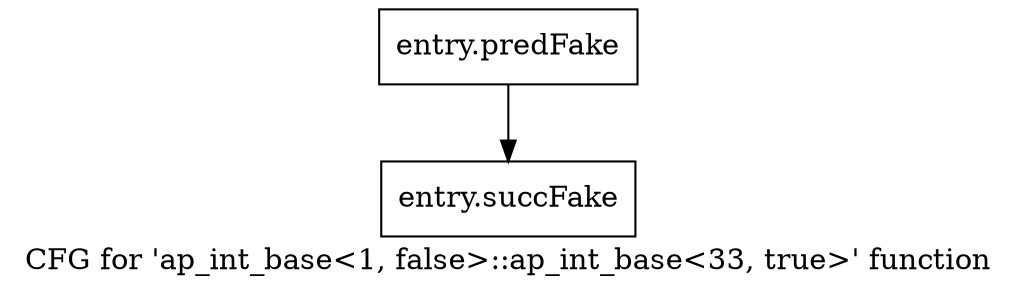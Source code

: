 digraph "CFG for 'ap_int_base\<1, false\>::ap_int_base\<33, true\>' function" {
	label="CFG for 'ap_int_base\<1, false\>::ap_int_base\<33, true\>' function";

	Node0x58dbc90 [shape=record,filename="",linenumber="",label="{entry.predFake}"];
	Node0x58dbc90 -> Node0x5adf5a0[ callList="" memoryops="" filename="/home/omerfaruk/tools/Xilinx/Vitis_HLS/2023.2/include/etc/ap_int_base.h" execusionnum="2"];
	Node0x5adf5a0 [shape=record,filename="/home/omerfaruk/tools/Xilinx/Vitis_HLS/2023.2/include/etc/ap_int_base.h",linenumber="358",label="{entry.succFake}"];
}
